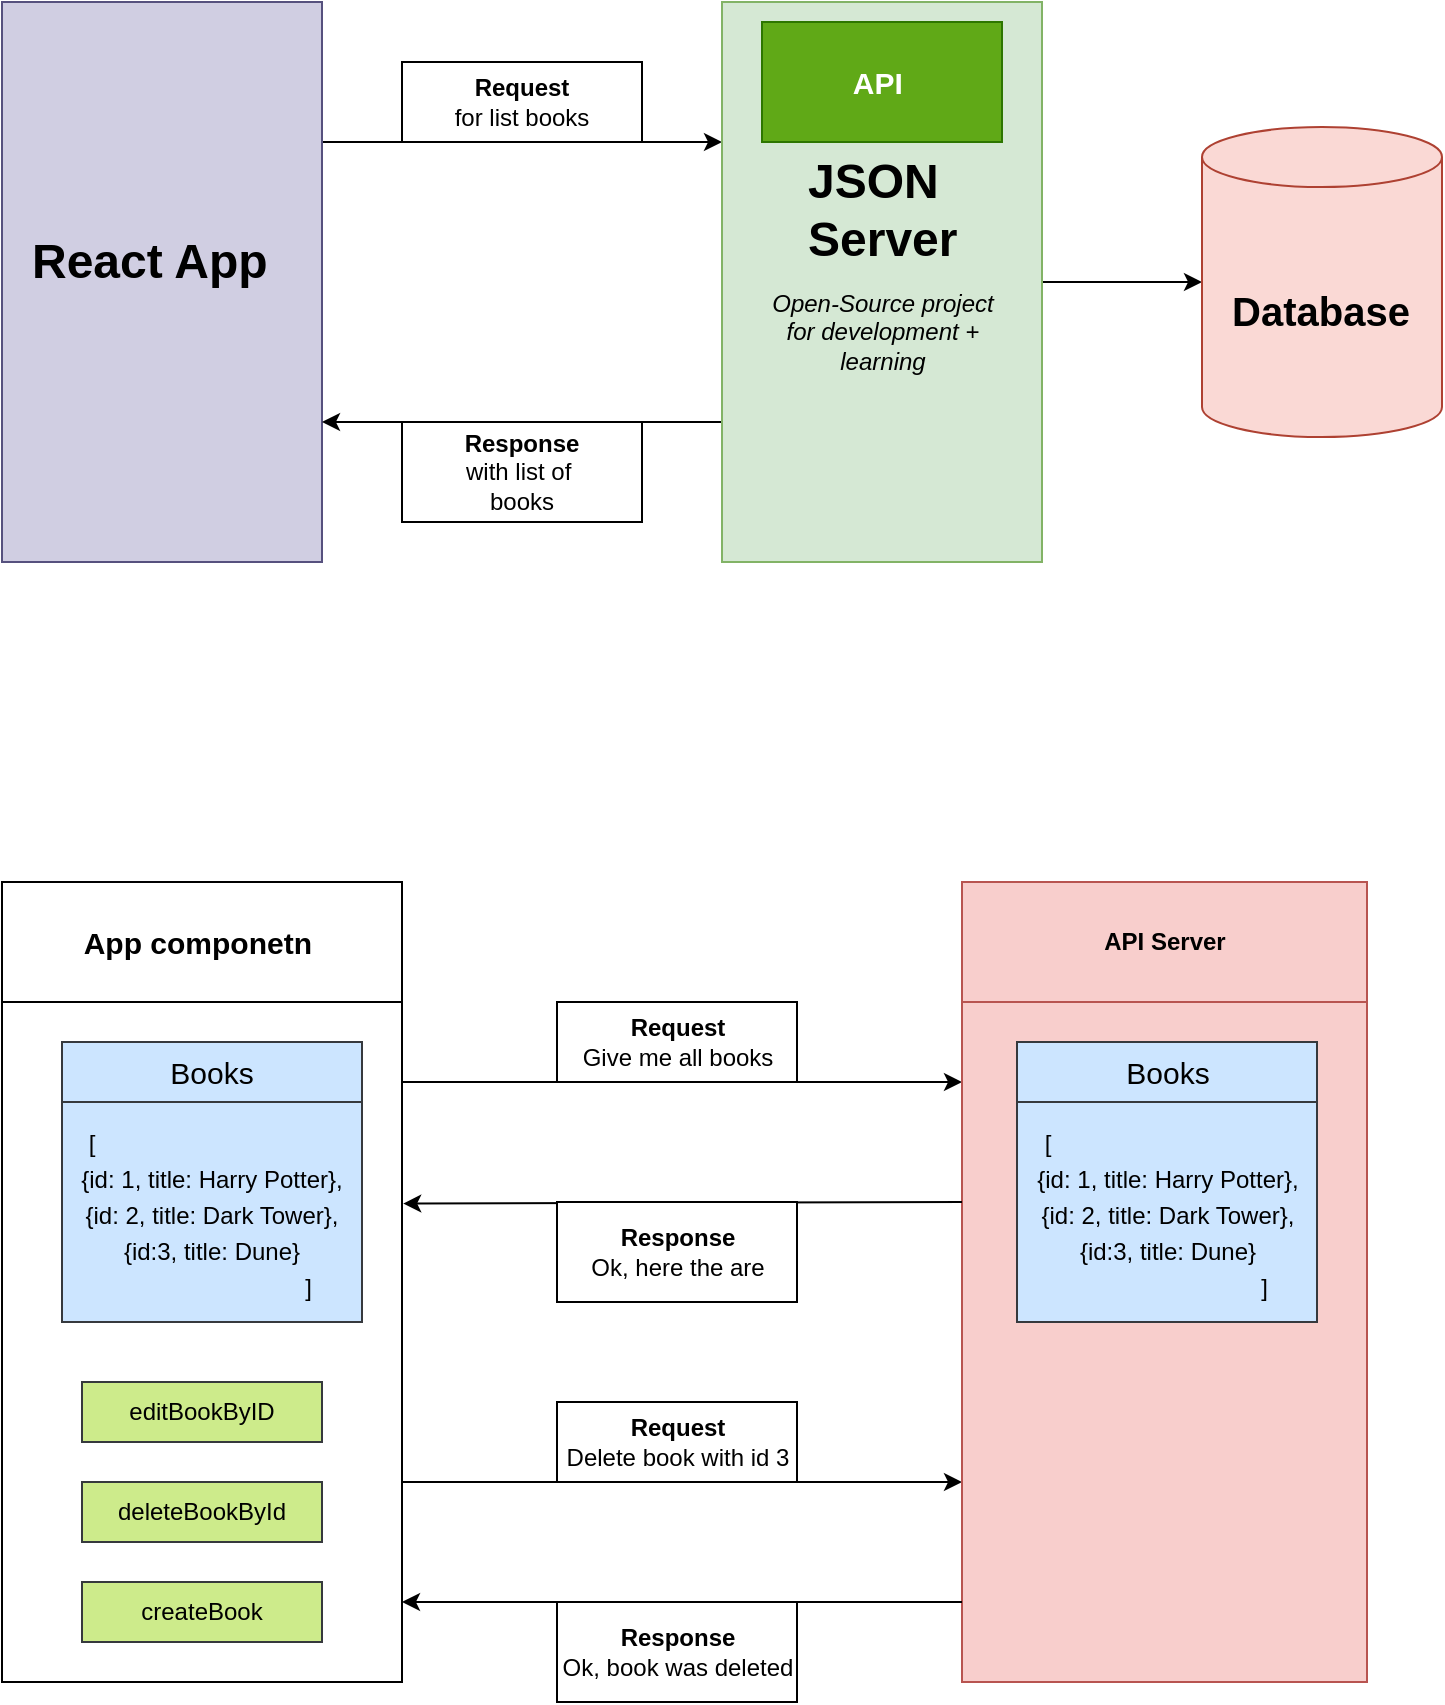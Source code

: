 <mxfile version="20.2.3" type="device"><diagram id="0vcIFocdAhIiedx_b5zh" name="Page-1"><mxGraphModel dx="1102" dy="1007" grid="1" gridSize="10" guides="1" tooltips="1" connect="1" arrows="1" fold="1" page="1" pageScale="1" pageWidth="850" pageHeight="1100" math="0" shadow="0"><root><mxCell id="0"/><mxCell id="1" parent="0"/><mxCell id="HmlxyLe8zCsYKN3olb7R-7" style="edgeStyle=orthogonalEdgeStyle;rounded=0;orthogonalLoop=1;jettySize=auto;html=1;exitX=1;exitY=0.25;exitDx=0;exitDy=0;entryX=0;entryY=0.25;entryDx=0;entryDy=0;" edge="1" parent="1" source="HmlxyLe8zCsYKN3olb7R-1" target="HmlxyLe8zCsYKN3olb7R-3"><mxGeometry relative="1" as="geometry"/></mxCell><mxCell id="HmlxyLe8zCsYKN3olb7R-1" value="" style="rounded=0;whiteSpace=wrap;html=1;fillColor=#d0cee2;strokeColor=#56517e;" vertex="1" parent="1"><mxGeometry x="40" y="80" width="160" height="280" as="geometry"/></mxCell><mxCell id="HmlxyLe8zCsYKN3olb7R-8" style="edgeStyle=orthogonalEdgeStyle;rounded=0;orthogonalLoop=1;jettySize=auto;html=1;exitX=0;exitY=0.75;exitDx=0;exitDy=0;entryX=1;entryY=0.75;entryDx=0;entryDy=0;" edge="1" parent="1" source="HmlxyLe8zCsYKN3olb7R-3" target="HmlxyLe8zCsYKN3olb7R-1"><mxGeometry relative="1" as="geometry"/></mxCell><mxCell id="HmlxyLe8zCsYKN3olb7R-11" style="edgeStyle=orthogonalEdgeStyle;rounded=0;orthogonalLoop=1;jettySize=auto;html=1;exitX=1;exitY=0.5;exitDx=0;exitDy=0;fontSize=20;" edge="1" parent="1" source="HmlxyLe8zCsYKN3olb7R-3" target="HmlxyLe8zCsYKN3olb7R-9"><mxGeometry relative="1" as="geometry"/></mxCell><mxCell id="HmlxyLe8zCsYKN3olb7R-3" value="" style="rounded=0;whiteSpace=wrap;html=1;fillColor=#d5e8d4;strokeColor=#82b366;" vertex="1" parent="1"><mxGeometry x="400" y="80" width="160" height="280" as="geometry"/></mxCell><mxCell id="HmlxyLe8zCsYKN3olb7R-5" value="&lt;h1&gt;React App&lt;/h1&gt;" style="text;html=1;strokeColor=none;fillColor=none;spacing=5;spacingTop=-20;whiteSpace=wrap;overflow=hidden;rounded=0;" vertex="1" parent="1"><mxGeometry x="50" y="190" width="130" height="50" as="geometry"/></mxCell><mxCell id="HmlxyLe8zCsYKN3olb7R-6" value="&lt;h1&gt;JSON Server&lt;/h1&gt;" style="text;html=1;strokeColor=none;fillColor=none;spacing=5;spacingTop=-20;whiteSpace=wrap;overflow=hidden;rounded=0;" vertex="1" parent="1"><mxGeometry x="437.5" y="150" width="85" height="70" as="geometry"/></mxCell><mxCell id="HmlxyLe8zCsYKN3olb7R-9" value="" style="shape=cylinder3;whiteSpace=wrap;html=1;boundedLbl=1;backgroundOutline=1;size=15;fillColor=#fad9d5;strokeColor=#ae4132;" vertex="1" parent="1"><mxGeometry x="640" y="142.5" width="120" height="155" as="geometry"/></mxCell><mxCell id="HmlxyLe8zCsYKN3olb7R-10" value="&lt;h1 style=&quot;font-size: 20px;&quot;&gt;Database&lt;/h1&gt;" style="text;html=1;strokeColor=none;fillColor=none;spacing=5;spacingTop=-20;whiteSpace=wrap;overflow=hidden;rounded=0;fontSize=20;" vertex="1" parent="1"><mxGeometry x="650" y="220" width="100" height="50" as="geometry"/></mxCell><mxCell id="HmlxyLe8zCsYKN3olb7R-12" value="&lt;b&gt;Response&lt;br style=&quot;font-size: 12px;&quot;&gt;&lt;/b&gt;with list of&amp;nbsp;&lt;br style=&quot;font-size: 12px;&quot;&gt;books" style="rounded=0;whiteSpace=wrap;html=1;fontSize=12;" vertex="1" parent="1"><mxGeometry x="240" y="290" width="120" height="50" as="geometry"/></mxCell><mxCell id="HmlxyLe8zCsYKN3olb7R-13" value="&lt;b&gt;Request&lt;br&gt;&lt;/b&gt;for list&amp;nbsp;books" style="rounded=0;whiteSpace=wrap;html=1;fontSize=12;" vertex="1" parent="1"><mxGeometry x="240" y="110" width="120" height="40" as="geometry"/></mxCell><mxCell id="HmlxyLe8zCsYKN3olb7R-15" value="&lt;i&gt;Open-Source project for development + learning&lt;/i&gt;" style="text;html=1;strokeColor=none;fillColor=none;align=center;verticalAlign=middle;whiteSpace=wrap;rounded=0;fontSize=12;" vertex="1" parent="1"><mxGeometry x="423.75" y="230" width="112.5" height="30" as="geometry"/></mxCell><mxCell id="HmlxyLe8zCsYKN3olb7R-17" value="&lt;b&gt;&lt;font style=&quot;font-size: 15px;&quot;&gt;API&amp;nbsp;&lt;/font&gt;&lt;/b&gt;" style="rounded=0;whiteSpace=wrap;html=1;fontSize=12;fillColor=#60a917;strokeColor=#2D7600;fontColor=#ffffff;" vertex="1" parent="1"><mxGeometry x="420" y="90" width="120" height="60" as="geometry"/></mxCell><mxCell id="HmlxyLe8zCsYKN3olb7R-51" style="edgeStyle=orthogonalEdgeStyle;rounded=0;orthogonalLoop=1;jettySize=auto;html=1;exitX=1;exitY=0.25;exitDx=0;exitDy=0;entryX=0;entryY=0.25;entryDx=0;entryDy=0;fontSize=12;fontColor=#000000;" edge="1" parent="1" source="HmlxyLe8zCsYKN3olb7R-34" target="HmlxyLe8zCsYKN3olb7R-42"><mxGeometry relative="1" as="geometry"/></mxCell><mxCell id="HmlxyLe8zCsYKN3olb7R-56" style="edgeStyle=orthogonalEdgeStyle;rounded=0;orthogonalLoop=1;jettySize=auto;html=1;exitX=1;exitY=0.75;exitDx=0;exitDy=0;entryX=0;entryY=0.75;entryDx=0;entryDy=0;fontSize=12;fontColor=#000000;" edge="1" parent="1" source="HmlxyLe8zCsYKN3olb7R-34" target="HmlxyLe8zCsYKN3olb7R-42"><mxGeometry relative="1" as="geometry"/></mxCell><mxCell id="HmlxyLe8zCsYKN3olb7R-34" value="" style="rounded=0;whiteSpace=wrap;html=1;fontSize=15;fontColor=#FFFFFF;fillColor=#FFFFFF;" vertex="1" parent="1"><mxGeometry x="40" y="520" width="200" height="400" as="geometry"/></mxCell><mxCell id="HmlxyLe8zCsYKN3olb7R-35" value="&lt;b&gt;App componetn&amp;nbsp;&lt;/b&gt;" style="rounded=0;whiteSpace=wrap;html=1;fontSize=15;fontColor=#000000;fillColor=#FFFFFF;strokeColor=#000000;" vertex="1" parent="1"><mxGeometry x="40" y="520" width="200" height="60" as="geometry"/></mxCell><mxCell id="HmlxyLe8zCsYKN3olb7R-36" value="&lt;font style=&quot;font-size: 12px;&quot;&gt;[&amp;nbsp; &amp;nbsp; &amp;nbsp; &amp;nbsp; &amp;nbsp; &amp;nbsp; &amp;nbsp; &amp;nbsp; &amp;nbsp; &amp;nbsp; &amp;nbsp; &amp;nbsp; &amp;nbsp; &amp;nbsp; &amp;nbsp; &amp;nbsp; &amp;nbsp; &amp;nbsp;&amp;nbsp;&lt;br&gt;{id: 1, title: Harry Potter},&lt;br&gt;{id: 2, title: Dark Tower},&lt;br&gt;{id:3, title: Dune}&lt;br&gt;&amp;nbsp; &amp;nbsp; &amp;nbsp; &amp;nbsp; &amp;nbsp; &amp;nbsp; &amp;nbsp; &amp;nbsp; &amp;nbsp; &amp;nbsp; &amp;nbsp; &amp;nbsp; &amp;nbsp; &amp;nbsp; &amp;nbsp;]&lt;br&gt;&lt;/font&gt;" style="rounded=0;whiteSpace=wrap;html=1;fontSize=15;strokeColor=#36393d;fillColor=#cce5ff;" vertex="1" parent="1"><mxGeometry x="70" y="630" width="150" height="110" as="geometry"/></mxCell><mxCell id="HmlxyLe8zCsYKN3olb7R-37" value="Books" style="rounded=0;whiteSpace=wrap;html=1;fontSize=15;strokeColor=#36393d;fillColor=#cce5ff;" vertex="1" parent="1"><mxGeometry x="70" y="600" width="150" height="30" as="geometry"/></mxCell><mxCell id="HmlxyLe8zCsYKN3olb7R-39" value="editBookByID" style="rounded=0;whiteSpace=wrap;html=1;fontSize=12;strokeColor=#36393d;fillColor=#cdeb8b;" vertex="1" parent="1"><mxGeometry x="80" y="770" width="120" height="30" as="geometry"/></mxCell><mxCell id="HmlxyLe8zCsYKN3olb7R-40" value="createBook" style="rounded=0;whiteSpace=wrap;html=1;fontSize=12;strokeColor=#36393d;fillColor=#cdeb8b;" vertex="1" parent="1"><mxGeometry x="80" y="870" width="120" height="30" as="geometry"/></mxCell><mxCell id="HmlxyLe8zCsYKN3olb7R-41" value="deleteBookById" style="rounded=0;whiteSpace=wrap;html=1;fontSize=12;strokeColor=#36393d;fillColor=#cdeb8b;" vertex="1" parent="1"><mxGeometry x="80" y="820" width="120" height="30" as="geometry"/></mxCell><mxCell id="HmlxyLe8zCsYKN3olb7R-42" value="" style="rounded=0;whiteSpace=wrap;html=1;fontSize=15;fillColor=#f8cecc;strokeColor=#b85450;" vertex="1" parent="1"><mxGeometry x="520" y="520" width="202.5" height="400" as="geometry"/></mxCell><mxCell id="HmlxyLe8zCsYKN3olb7R-43" value="&lt;b&gt;API Server&lt;/b&gt;" style="rounded=0;whiteSpace=wrap;html=1;fontSize=12;strokeColor=#b85450;fillColor=#f8cecc;" vertex="1" parent="1"><mxGeometry x="520" y="520" width="202.5" height="60" as="geometry"/></mxCell><mxCell id="HmlxyLe8zCsYKN3olb7R-44" value="&lt;font style=&quot;font-size: 12px;&quot;&gt;[&amp;nbsp; &amp;nbsp; &amp;nbsp; &amp;nbsp; &amp;nbsp; &amp;nbsp; &amp;nbsp; &amp;nbsp; &amp;nbsp; &amp;nbsp; &amp;nbsp; &amp;nbsp; &amp;nbsp; &amp;nbsp; &amp;nbsp; &amp;nbsp; &amp;nbsp; &amp;nbsp;&amp;nbsp;&lt;br&gt;{id: 1, title: Harry Potter},&lt;br&gt;{id: 2, title: Dark Tower},&lt;br&gt;{id:3, title: Dune}&lt;br&gt;&amp;nbsp; &amp;nbsp; &amp;nbsp; &amp;nbsp; &amp;nbsp; &amp;nbsp; &amp;nbsp; &amp;nbsp; &amp;nbsp; &amp;nbsp; &amp;nbsp; &amp;nbsp; &amp;nbsp; &amp;nbsp; &amp;nbsp;]&lt;br&gt;&lt;/font&gt;" style="rounded=0;whiteSpace=wrap;html=1;fontSize=15;strokeColor=#36393d;fillColor=#cce5ff;" vertex="1" parent="1"><mxGeometry x="547.5" y="630" width="150" height="110" as="geometry"/></mxCell><mxCell id="HmlxyLe8zCsYKN3olb7R-45" value="Books" style="rounded=0;whiteSpace=wrap;html=1;fontSize=15;strokeColor=#36393d;fillColor=#cce5ff;" vertex="1" parent="1"><mxGeometry x="547.5" y="600" width="150" height="30" as="geometry"/></mxCell><mxCell id="HmlxyLe8zCsYKN3olb7R-52" value="&lt;b&gt;Request&lt;br&gt;&lt;/b&gt;Give me all books" style="rounded=0;whiteSpace=wrap;html=1;fontSize=12;" vertex="1" parent="1"><mxGeometry x="317.5" y="580" width="120" height="40" as="geometry"/></mxCell><mxCell id="HmlxyLe8zCsYKN3olb7R-53" value="" style="endArrow=classic;html=1;rounded=0;fontSize=12;fontColor=#000000;entryX=1.003;entryY=0.402;entryDx=0;entryDy=0;entryPerimeter=0;" edge="1" parent="1" target="HmlxyLe8zCsYKN3olb7R-34"><mxGeometry width="50" height="50" relative="1" as="geometry"><mxPoint x="520" y="680" as="sourcePoint"/><mxPoint x="460" y="400" as="targetPoint"/></mxGeometry></mxCell><mxCell id="HmlxyLe8zCsYKN3olb7R-54" value="&lt;b&gt;Response&lt;br&gt;&lt;/b&gt;Ok, here the are" style="rounded=0;whiteSpace=wrap;html=1;fontSize=12;" vertex="1" parent="1"><mxGeometry x="317.5" y="680" width="120" height="50" as="geometry"/></mxCell><mxCell id="HmlxyLe8zCsYKN3olb7R-55" value="&lt;b&gt;Request&lt;/b&gt;&lt;br&gt;Delete book with id 3" style="rounded=0;whiteSpace=wrap;html=1;fontSize=12;" vertex="1" parent="1"><mxGeometry x="317.5" y="780" width="120" height="40" as="geometry"/></mxCell><mxCell id="HmlxyLe8zCsYKN3olb7R-57" value="" style="endArrow=classic;html=1;rounded=0;fontSize=12;fontColor=#000000;" edge="1" parent="1"><mxGeometry width="50" height="50" relative="1" as="geometry"><mxPoint x="520" y="880" as="sourcePoint"/><mxPoint x="240" y="880" as="targetPoint"/></mxGeometry></mxCell><mxCell id="HmlxyLe8zCsYKN3olb7R-58" value="&lt;b&gt;Response&lt;br&gt;&lt;/b&gt;Ok, book was deleted" style="rounded=0;whiteSpace=wrap;html=1;fontSize=12;" vertex="1" parent="1"><mxGeometry x="317.5" y="880" width="120" height="50" as="geometry"/></mxCell></root></mxGraphModel></diagram></mxfile>